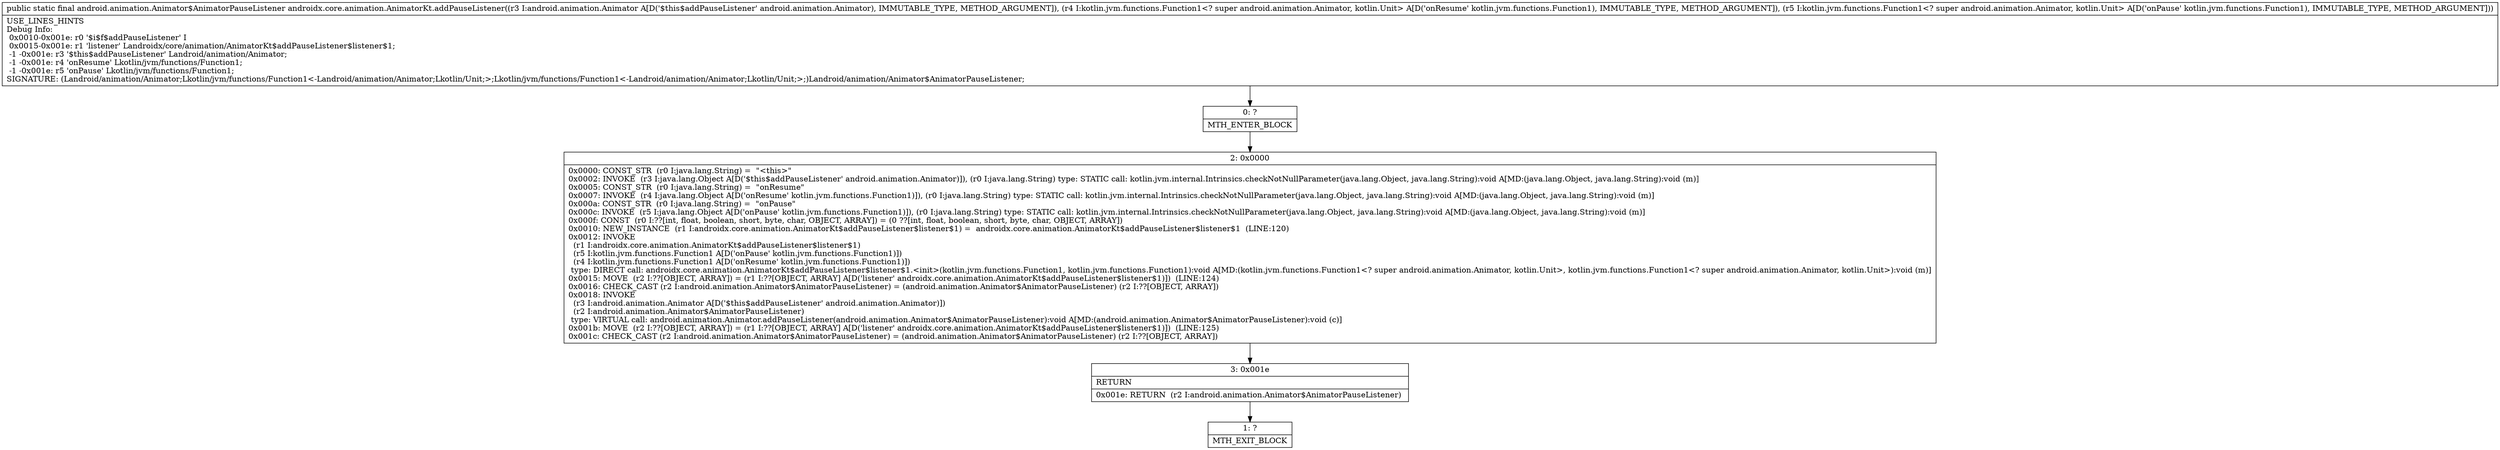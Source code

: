 digraph "CFG forandroidx.core.animation.AnimatorKt.addPauseListener(Landroid\/animation\/Animator;Lkotlin\/jvm\/functions\/Function1;Lkotlin\/jvm\/functions\/Function1;)Landroid\/animation\/Animator$AnimatorPauseListener;" {
Node_0 [shape=record,label="{0\:\ ?|MTH_ENTER_BLOCK\l}"];
Node_2 [shape=record,label="{2\:\ 0x0000|0x0000: CONST_STR  (r0 I:java.lang.String) =  \"\<this\>\" \l0x0002: INVOKE  (r3 I:java.lang.Object A[D('$this$addPauseListener' android.animation.Animator)]), (r0 I:java.lang.String) type: STATIC call: kotlin.jvm.internal.Intrinsics.checkNotNullParameter(java.lang.Object, java.lang.String):void A[MD:(java.lang.Object, java.lang.String):void (m)]\l0x0005: CONST_STR  (r0 I:java.lang.String) =  \"onResume\" \l0x0007: INVOKE  (r4 I:java.lang.Object A[D('onResume' kotlin.jvm.functions.Function1)]), (r0 I:java.lang.String) type: STATIC call: kotlin.jvm.internal.Intrinsics.checkNotNullParameter(java.lang.Object, java.lang.String):void A[MD:(java.lang.Object, java.lang.String):void (m)]\l0x000a: CONST_STR  (r0 I:java.lang.String) =  \"onPause\" \l0x000c: INVOKE  (r5 I:java.lang.Object A[D('onPause' kotlin.jvm.functions.Function1)]), (r0 I:java.lang.String) type: STATIC call: kotlin.jvm.internal.Intrinsics.checkNotNullParameter(java.lang.Object, java.lang.String):void A[MD:(java.lang.Object, java.lang.String):void (m)]\l0x000f: CONST  (r0 I:??[int, float, boolean, short, byte, char, OBJECT, ARRAY]) = (0 ??[int, float, boolean, short, byte, char, OBJECT, ARRAY]) \l0x0010: NEW_INSTANCE  (r1 I:androidx.core.animation.AnimatorKt$addPauseListener$listener$1) =  androidx.core.animation.AnimatorKt$addPauseListener$listener$1  (LINE:120)\l0x0012: INVOKE  \l  (r1 I:androidx.core.animation.AnimatorKt$addPauseListener$listener$1)\l  (r5 I:kotlin.jvm.functions.Function1 A[D('onPause' kotlin.jvm.functions.Function1)])\l  (r4 I:kotlin.jvm.functions.Function1 A[D('onResume' kotlin.jvm.functions.Function1)])\l type: DIRECT call: androidx.core.animation.AnimatorKt$addPauseListener$listener$1.\<init\>(kotlin.jvm.functions.Function1, kotlin.jvm.functions.Function1):void A[MD:(kotlin.jvm.functions.Function1\<? super android.animation.Animator, kotlin.Unit\>, kotlin.jvm.functions.Function1\<? super android.animation.Animator, kotlin.Unit\>):void (m)]\l0x0015: MOVE  (r2 I:??[OBJECT, ARRAY]) = (r1 I:??[OBJECT, ARRAY] A[D('listener' androidx.core.animation.AnimatorKt$addPauseListener$listener$1)])  (LINE:124)\l0x0016: CHECK_CAST (r2 I:android.animation.Animator$AnimatorPauseListener) = (android.animation.Animator$AnimatorPauseListener) (r2 I:??[OBJECT, ARRAY]) \l0x0018: INVOKE  \l  (r3 I:android.animation.Animator A[D('$this$addPauseListener' android.animation.Animator)])\l  (r2 I:android.animation.Animator$AnimatorPauseListener)\l type: VIRTUAL call: android.animation.Animator.addPauseListener(android.animation.Animator$AnimatorPauseListener):void A[MD:(android.animation.Animator$AnimatorPauseListener):void (c)]\l0x001b: MOVE  (r2 I:??[OBJECT, ARRAY]) = (r1 I:??[OBJECT, ARRAY] A[D('listener' androidx.core.animation.AnimatorKt$addPauseListener$listener$1)])  (LINE:125)\l0x001c: CHECK_CAST (r2 I:android.animation.Animator$AnimatorPauseListener) = (android.animation.Animator$AnimatorPauseListener) (r2 I:??[OBJECT, ARRAY]) \l}"];
Node_3 [shape=record,label="{3\:\ 0x001e|RETURN\l|0x001e: RETURN  (r2 I:android.animation.Animator$AnimatorPauseListener) \l}"];
Node_1 [shape=record,label="{1\:\ ?|MTH_EXIT_BLOCK\l}"];
MethodNode[shape=record,label="{public static final android.animation.Animator$AnimatorPauseListener androidx.core.animation.AnimatorKt.addPauseListener((r3 I:android.animation.Animator A[D('$this$addPauseListener' android.animation.Animator), IMMUTABLE_TYPE, METHOD_ARGUMENT]), (r4 I:kotlin.jvm.functions.Function1\<? super android.animation.Animator, kotlin.Unit\> A[D('onResume' kotlin.jvm.functions.Function1), IMMUTABLE_TYPE, METHOD_ARGUMENT]), (r5 I:kotlin.jvm.functions.Function1\<? super android.animation.Animator, kotlin.Unit\> A[D('onPause' kotlin.jvm.functions.Function1), IMMUTABLE_TYPE, METHOD_ARGUMENT]))  | USE_LINES_HINTS\lDebug Info:\l  0x0010\-0x001e: r0 '$i$f$addPauseListener' I\l  0x0015\-0x001e: r1 'listener' Landroidx\/core\/animation\/AnimatorKt$addPauseListener$listener$1;\l  \-1 \-0x001e: r3 '$this$addPauseListener' Landroid\/animation\/Animator;\l  \-1 \-0x001e: r4 'onResume' Lkotlin\/jvm\/functions\/Function1;\l  \-1 \-0x001e: r5 'onPause' Lkotlin\/jvm\/functions\/Function1;\lSIGNATURE: (Landroid\/animation\/Animator;Lkotlin\/jvm\/functions\/Function1\<\-Landroid\/animation\/Animator;Lkotlin\/Unit;\>;Lkotlin\/jvm\/functions\/Function1\<\-Landroid\/animation\/Animator;Lkotlin\/Unit;\>;)Landroid\/animation\/Animator$AnimatorPauseListener;\l}"];
MethodNode -> Node_0;Node_0 -> Node_2;
Node_2 -> Node_3;
Node_3 -> Node_1;
}

